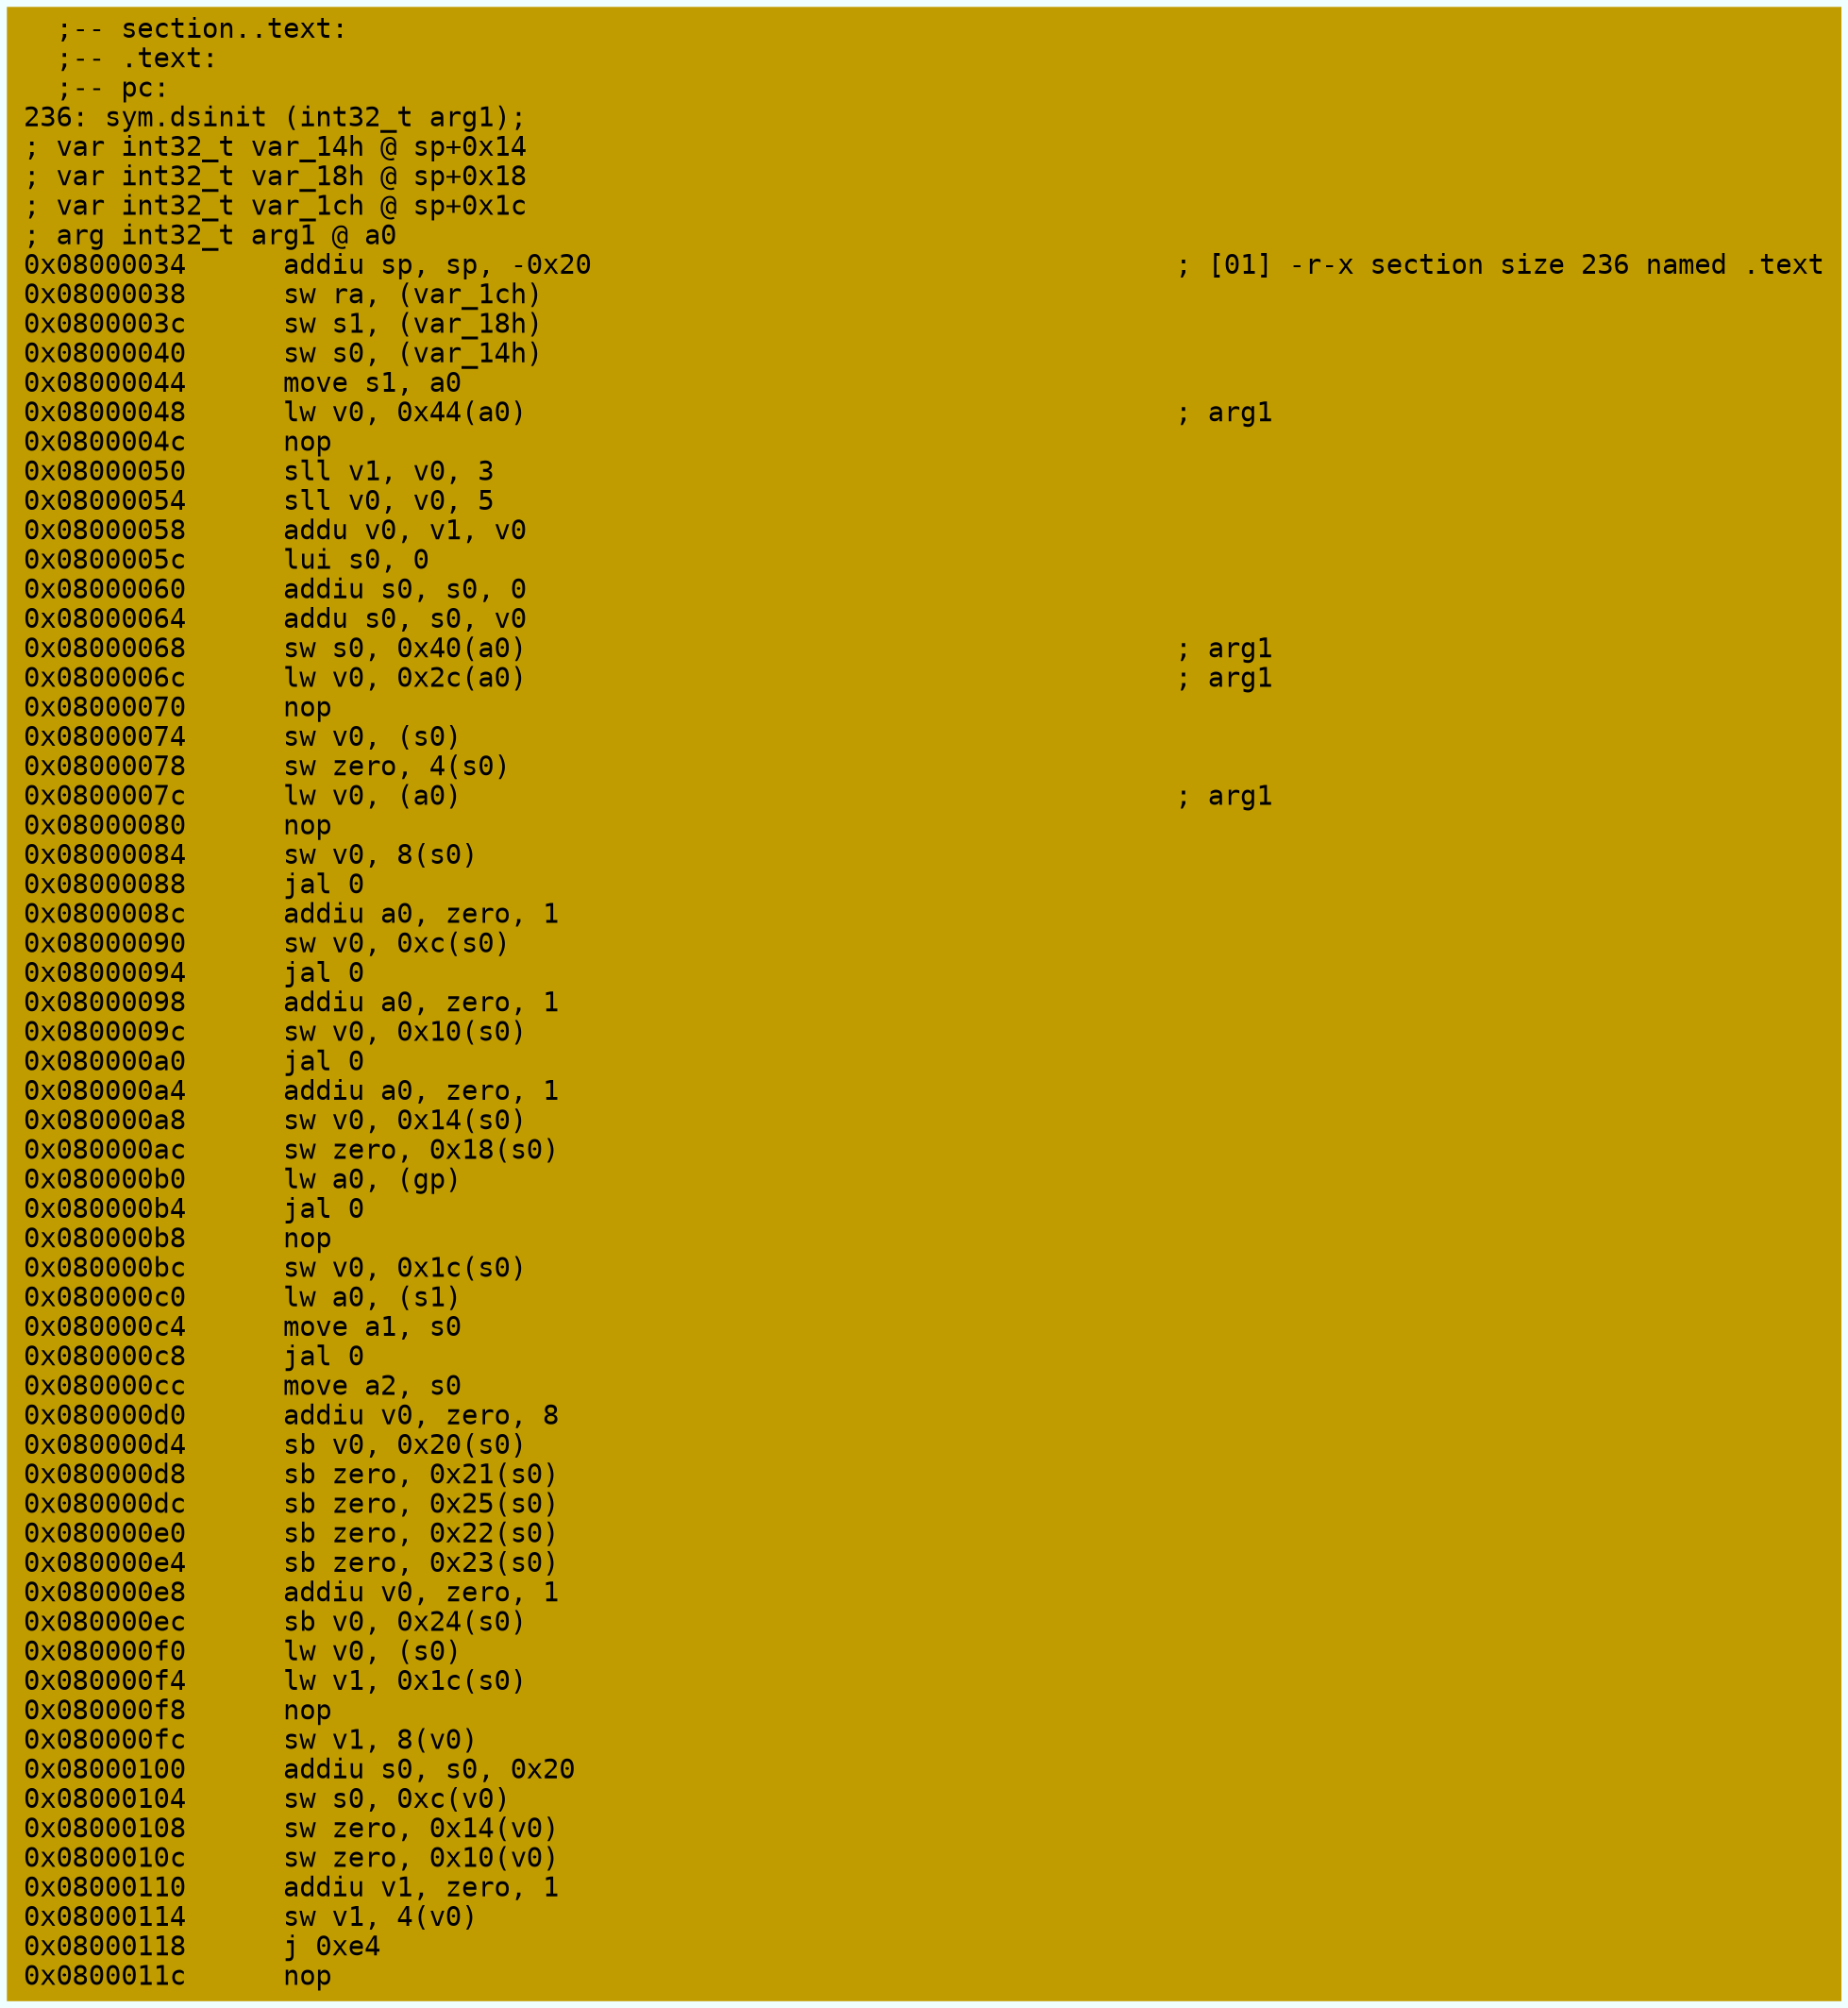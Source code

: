 digraph code {
	graph [bgcolor=azure fontsize=8 fontname="Courier" splines="ortho"];
	node [fillcolor=gray style=filled shape=box];
	edge [arrowhead="normal"];
	"0x08000034" [URL="sym.dsinit/0x08000034", fillcolor="#c19c00",color="#c19c00", fontname="Courier",label="  ;-- section..text:\l  ;-- .text:\l  ;-- pc:\l236: sym.dsinit (int32_t arg1);\l; var int32_t var_14h @ sp+0x14\l; var int32_t var_18h @ sp+0x18\l; var int32_t var_1ch @ sp+0x1c\l; arg int32_t arg1 @ a0\l0x08000034      addiu sp, sp, -0x20                                    ; [01] -r-x section size 236 named .text\l0x08000038      sw ra, (var_1ch)\l0x0800003c      sw s1, (var_18h)\l0x08000040      sw s0, (var_14h)\l0x08000044      move s1, a0\l0x08000048      lw v0, 0x44(a0)                                        ; arg1\l0x0800004c      nop\l0x08000050      sll v1, v0, 3\l0x08000054      sll v0, v0, 5\l0x08000058      addu v0, v1, v0\l0x0800005c      lui s0, 0\l0x08000060      addiu s0, s0, 0\l0x08000064      addu s0, s0, v0\l0x08000068      sw s0, 0x40(a0)                                        ; arg1\l0x0800006c      lw v0, 0x2c(a0)                                        ; arg1\l0x08000070      nop\l0x08000074      sw v0, (s0)\l0x08000078      sw zero, 4(s0)\l0x0800007c      lw v0, (a0)                                            ; arg1\l0x08000080      nop\l0x08000084      sw v0, 8(s0)\l0x08000088      jal 0\l0x0800008c      addiu a0, zero, 1\l0x08000090      sw v0, 0xc(s0)\l0x08000094      jal 0\l0x08000098      addiu a0, zero, 1\l0x0800009c      sw v0, 0x10(s0)\l0x080000a0      jal 0\l0x080000a4      addiu a0, zero, 1\l0x080000a8      sw v0, 0x14(s0)\l0x080000ac      sw zero, 0x18(s0)\l0x080000b0      lw a0, (gp)\l0x080000b4      jal 0\l0x080000b8      nop\l0x080000bc      sw v0, 0x1c(s0)\l0x080000c0      lw a0, (s1)\l0x080000c4      move a1, s0\l0x080000c8      jal 0\l0x080000cc      move a2, s0\l0x080000d0      addiu v0, zero, 8\l0x080000d4      sb v0, 0x20(s0)\l0x080000d8      sb zero, 0x21(s0)\l0x080000dc      sb zero, 0x25(s0)\l0x080000e0      sb zero, 0x22(s0)\l0x080000e4      sb zero, 0x23(s0)\l0x080000e8      addiu v0, zero, 1\l0x080000ec      sb v0, 0x24(s0)\l0x080000f0      lw v0, (s0)\l0x080000f4      lw v1, 0x1c(s0)\l0x080000f8      nop\l0x080000fc      sw v1, 8(v0)\l0x08000100      addiu s0, s0, 0x20\l0x08000104      sw s0, 0xc(v0)\l0x08000108      sw zero, 0x14(v0)\l0x0800010c      sw zero, 0x10(v0)\l0x08000110      addiu v1, zero, 1\l0x08000114      sw v1, 4(v0)\l0x08000118      j 0xe4\l0x0800011c      nop\l"]
}
